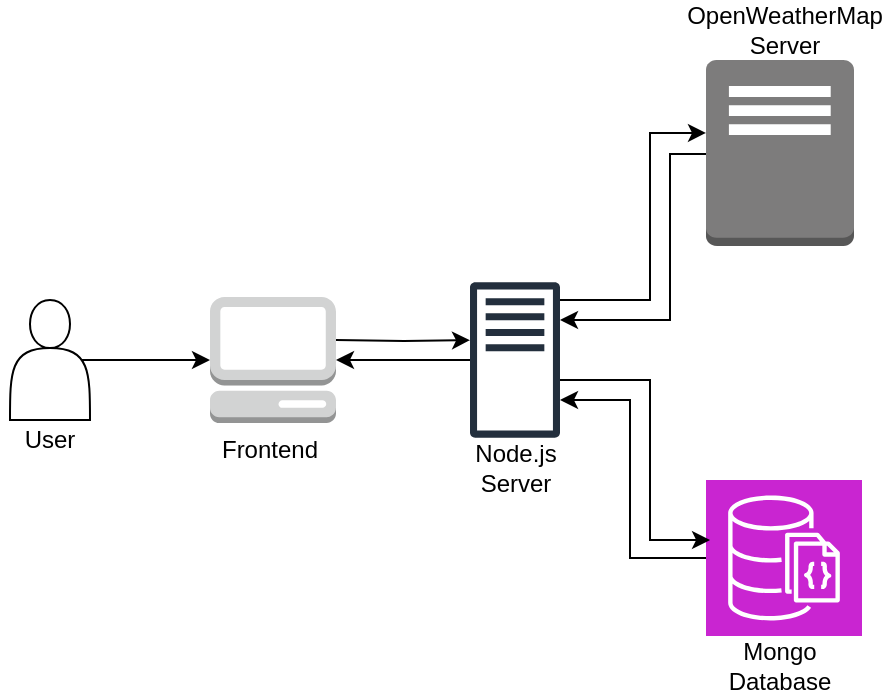 <mxfile version="24.7.14">
  <diagram name="Page-1" id="vqaHSXlDMtZzyQxlMvkH">
    <mxGraphModel grid="1" page="1" gridSize="10" guides="1" tooltips="1" connect="1" arrows="1" fold="1" pageScale="1" pageWidth="850" pageHeight="1100" math="0" shadow="0">
      <root>
        <mxCell id="0" />
        <mxCell id="1" parent="0" />
        <mxCell id="D1QyhgatuBxyJKoj4ixN-1" value="" style="shape=actor;whiteSpace=wrap;html=1;" vertex="1" parent="1">
          <mxGeometry x="230" y="200" width="40" height="60" as="geometry" />
        </mxCell>
        <mxCell id="D1QyhgatuBxyJKoj4ixN-2" value="" style="sketch=0;outlineConnect=0;fontColor=#232F3E;gradientColor=none;fillColor=#232F3D;strokeColor=none;dashed=0;verticalLabelPosition=bottom;verticalAlign=top;align=center;html=1;fontSize=12;fontStyle=0;aspect=fixed;pointerEvents=1;shape=mxgraph.aws4.traditional_server;" vertex="1" parent="1">
          <mxGeometry x="460" y="191" width="45" height="78" as="geometry" />
        </mxCell>
        <mxCell id="D1QyhgatuBxyJKoj4ixN-22" style="edgeStyle=orthogonalEdgeStyle;rounded=0;orthogonalLoop=1;jettySize=auto;html=1;exitX=0;exitY=0.5;exitDx=0;exitDy=0;exitPerimeter=0;" edge="1" parent="1" source="D1QyhgatuBxyJKoj4ixN-3" target="D1QyhgatuBxyJKoj4ixN-2">
          <mxGeometry relative="1" as="geometry">
            <Array as="points">
              <mxPoint x="540" y="329" />
              <mxPoint x="540" y="250" />
            </Array>
          </mxGeometry>
        </mxCell>
        <mxCell id="D1QyhgatuBxyJKoj4ixN-3" value="" style="sketch=0;points=[[0,0,0],[0.25,0,0],[0.5,0,0],[0.75,0,0],[1,0,0],[0,1,0],[0.25,1,0],[0.5,1,0],[0.75,1,0],[1,1,0],[0,0.25,0],[0,0.5,0],[0,0.75,0],[1,0.25,0],[1,0.5,0],[1,0.75,0]];outlineConnect=0;fontColor=#232F3E;fillColor=#C925D1;strokeColor=#ffffff;dashed=0;verticalLabelPosition=bottom;verticalAlign=top;align=center;html=1;fontSize=12;fontStyle=0;aspect=fixed;shape=mxgraph.aws4.resourceIcon;resIcon=mxgraph.aws4.documentdb_with_mongodb_compatibility;" vertex="1" parent="1">
          <mxGeometry x="578" y="290" width="78" height="78" as="geometry" />
        </mxCell>
        <mxCell id="D1QyhgatuBxyJKoj4ixN-11" style="edgeStyle=orthogonalEdgeStyle;rounded=0;orthogonalLoop=1;jettySize=auto;html=1;exitX=1;exitY=0.5;exitDx=0;exitDy=0;exitPerimeter=0;" edge="1" parent="1">
          <mxGeometry relative="1" as="geometry">
            <mxPoint x="393" y="220" as="sourcePoint" />
            <mxPoint x="460" y="220.1" as="targetPoint" />
          </mxGeometry>
        </mxCell>
        <mxCell id="D1QyhgatuBxyJKoj4ixN-4" value="" style="outlineConnect=0;dashed=0;verticalLabelPosition=bottom;verticalAlign=top;align=center;html=1;shape=mxgraph.aws3.management_console;fillColor=#D2D3D3;gradientColor=none;" vertex="1" parent="1">
          <mxGeometry x="330" y="198.5" width="63" height="63" as="geometry" />
        </mxCell>
        <mxCell id="D1QyhgatuBxyJKoj4ixN-19" style="edgeStyle=orthogonalEdgeStyle;rounded=0;orthogonalLoop=1;jettySize=auto;html=1;exitX=0;exitY=0;exitDx=0;exitDy=0;" edge="1" parent="1" source="D1QyhgatuBxyJKoj4ixN-7" target="D1QyhgatuBxyJKoj4ixN-2">
          <mxGeometry relative="1" as="geometry">
            <Array as="points">
              <mxPoint x="592" y="127" />
              <mxPoint x="560" y="127" />
              <mxPoint x="560" y="210" />
            </Array>
          </mxGeometry>
        </mxCell>
        <mxCell id="D1QyhgatuBxyJKoj4ixN-5" value="" style="outlineConnect=0;dashed=0;verticalLabelPosition=bottom;verticalAlign=top;align=center;html=1;shape=mxgraph.aws3.traditional_server;fillColor=#7D7C7C;gradientColor=none;" vertex="1" parent="1">
          <mxGeometry x="578" y="80" width="74" height="93" as="geometry" />
        </mxCell>
        <mxCell id="D1QyhgatuBxyJKoj4ixN-7" value="" style="shape=image;html=1;verticalAlign=top;verticalLabelPosition=bottom;labelBackgroundColor=#ffffff;imageAspect=0;aspect=fixed;image=https://cdn2.iconfinder.com/data/icons/weather-color-2/500/weather-07-128.png" vertex="1" parent="1">
          <mxGeometry x="592" y="133" width="50" height="50" as="geometry" />
        </mxCell>
        <mxCell id="D1QyhgatuBxyJKoj4ixN-10" style="edgeStyle=orthogonalEdgeStyle;rounded=0;orthogonalLoop=1;jettySize=auto;html=1;exitX=0.9;exitY=0.5;exitDx=0;exitDy=0;exitPerimeter=0;entryX=0;entryY=0.5;entryDx=0;entryDy=0;entryPerimeter=0;" edge="1" parent="1" source="D1QyhgatuBxyJKoj4ixN-1" target="D1QyhgatuBxyJKoj4ixN-4">
          <mxGeometry relative="1" as="geometry" />
        </mxCell>
        <mxCell id="D1QyhgatuBxyJKoj4ixN-12" style="edgeStyle=orthogonalEdgeStyle;rounded=0;orthogonalLoop=1;jettySize=auto;html=1;entryX=0.026;entryY=0.385;entryDx=0;entryDy=0;entryPerimeter=0;" edge="1" parent="1" source="D1QyhgatuBxyJKoj4ixN-2" target="D1QyhgatuBxyJKoj4ixN-3">
          <mxGeometry relative="1" as="geometry">
            <mxPoint x="480" y="240.004" as="sourcePoint" />
            <mxPoint x="553" y="330" as="targetPoint" />
            <Array as="points">
              <mxPoint x="550" y="240" />
              <mxPoint x="550" y="320" />
            </Array>
          </mxGeometry>
        </mxCell>
        <mxCell id="D1QyhgatuBxyJKoj4ixN-13" style="edgeStyle=orthogonalEdgeStyle;rounded=0;orthogonalLoop=1;jettySize=auto;html=1;entryX=0;entryY=0.5;entryDx=0;entryDy=0;entryPerimeter=0;" edge="1" parent="1">
          <mxGeometry relative="1" as="geometry">
            <mxPoint x="505" y="200.004" as="sourcePoint" />
            <mxPoint x="578" y="116.47" as="targetPoint" />
            <Array as="points">
              <mxPoint x="550" y="199.97" />
              <mxPoint x="550" y="116.97" />
            </Array>
          </mxGeometry>
        </mxCell>
        <mxCell id="D1QyhgatuBxyJKoj4ixN-14" value="User" style="text;html=1;align=center;verticalAlign=middle;whiteSpace=wrap;rounded=0;" vertex="1" parent="1">
          <mxGeometry x="225" y="260" width="50" height="20" as="geometry" />
        </mxCell>
        <mxCell id="D1QyhgatuBxyJKoj4ixN-15" value="Frontend" style="text;html=1;align=center;verticalAlign=middle;whiteSpace=wrap;rounded=0;" vertex="1" parent="1">
          <mxGeometry x="330" y="260" width="60" height="30" as="geometry" />
        </mxCell>
        <mxCell id="D1QyhgatuBxyJKoj4ixN-16" value="Node.js&lt;div&gt;Server&lt;/div&gt;" style="text;html=1;align=center;verticalAlign=middle;whiteSpace=wrap;rounded=0;" vertex="1" parent="1">
          <mxGeometry x="452.5" y="269" width="60" height="30" as="geometry" />
        </mxCell>
        <mxCell id="D1QyhgatuBxyJKoj4ixN-17" value="Mongo&lt;div&gt;Database&lt;/div&gt;" style="text;html=1;align=center;verticalAlign=middle;whiteSpace=wrap;rounded=0;" vertex="1" parent="1">
          <mxGeometry x="585" y="368" width="60" height="30" as="geometry" />
        </mxCell>
        <mxCell id="D1QyhgatuBxyJKoj4ixN-18" value="OpenWeatherMap&lt;div&gt;Server&lt;/div&gt;" style="text;html=1;align=center;verticalAlign=middle;whiteSpace=wrap;rounded=0;" vertex="1" parent="1">
          <mxGeometry x="574.5" y="50" width="85" height="30" as="geometry" />
        </mxCell>
        <mxCell id="D1QyhgatuBxyJKoj4ixN-23" style="edgeStyle=orthogonalEdgeStyle;rounded=0;orthogonalLoop=1;jettySize=auto;html=1;entryX=1;entryY=0.5;entryDx=0;entryDy=0;entryPerimeter=0;" edge="1" parent="1" source="D1QyhgatuBxyJKoj4ixN-2" target="D1QyhgatuBxyJKoj4ixN-4">
          <mxGeometry relative="1" as="geometry" />
        </mxCell>
      </root>
    </mxGraphModel>
  </diagram>
</mxfile>
